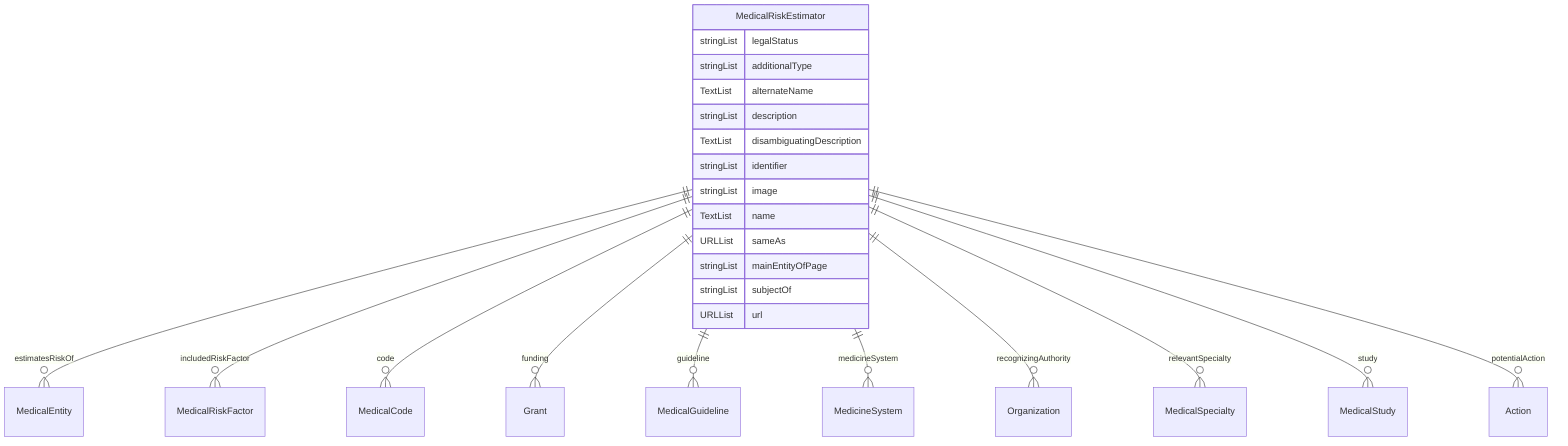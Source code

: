 erDiagram
MedicalRiskEstimator {
    stringList legalStatus  
    stringList additionalType  
    TextList alternateName  
    stringList description  
    TextList disambiguatingDescription  
    stringList identifier  
    stringList image  
    TextList name  
    URLList sameAs  
    stringList mainEntityOfPage  
    stringList subjectOf  
    URLList url  
}

MedicalRiskEstimator ||--}o MedicalEntity : "estimatesRiskOf"
MedicalRiskEstimator ||--}o MedicalRiskFactor : "includedRiskFactor"
MedicalRiskEstimator ||--}o MedicalCode : "code"
MedicalRiskEstimator ||--}o Grant : "funding"
MedicalRiskEstimator ||--}o MedicalGuideline : "guideline"
MedicalRiskEstimator ||--}o MedicineSystem : "medicineSystem"
MedicalRiskEstimator ||--}o Organization : "recognizingAuthority"
MedicalRiskEstimator ||--}o MedicalSpecialty : "relevantSpecialty"
MedicalRiskEstimator ||--}o MedicalStudy : "study"
MedicalRiskEstimator ||--}o Action : "potentialAction"